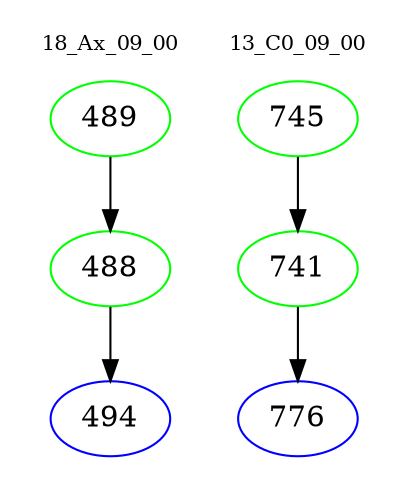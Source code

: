 digraph{
subgraph cluster_0 {
color = white
label = "18_Ax_09_00";
fontsize=10;
T0_489 [label="489", color="green"]
T0_489 -> T0_488 [color="black"]
T0_488 [label="488", color="green"]
T0_488 -> T0_494 [color="black"]
T0_494 [label="494", color="blue"]
}
subgraph cluster_1 {
color = white
label = "13_C0_09_00";
fontsize=10;
T1_745 [label="745", color="green"]
T1_745 -> T1_741 [color="black"]
T1_741 [label="741", color="green"]
T1_741 -> T1_776 [color="black"]
T1_776 [label="776", color="blue"]
}
}
